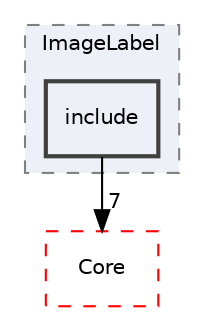 digraph "include"
{
 // LATEX_PDF_SIZE
  edge [fontname="Helvetica",fontsize="10",labelfontname="Helvetica",labelfontsize="10"];
  node [fontname="Helvetica",fontsize="10",shape=record];
  compound=true
  subgraph clusterdir_b6f57b6fc6f298c8d76e626523038467 {
    graph [ bgcolor="#edf0f7", pencolor="grey50", style="filled,dashed,", label="ImageLabel", fontname="Helvetica", fontsize="10", URL="dir_b6f57b6fc6f298c8d76e626523038467.html"]
  dir_9c45a577308cdc3b96ea051553db5dd1 [shape=box, label="include", style="filled,bold,", fillcolor="#edf0f7", color="grey25", URL="dir_9c45a577308cdc3b96ea051553db5dd1.html"];
  }
  dir_cac7f9cecb9aa42a0bd05452dddd8a21 [shape=box, label="Core", style="dashed,", fillcolor="#edf0f7", color="red", URL="dir_cac7f9cecb9aa42a0bd05452dddd8a21.html"];
  dir_9c45a577308cdc3b96ea051553db5dd1->dir_cac7f9cecb9aa42a0bd05452dddd8a21 [headlabel="7", labeldistance=1.5 headhref="dir_000100_000014.html"];
}
